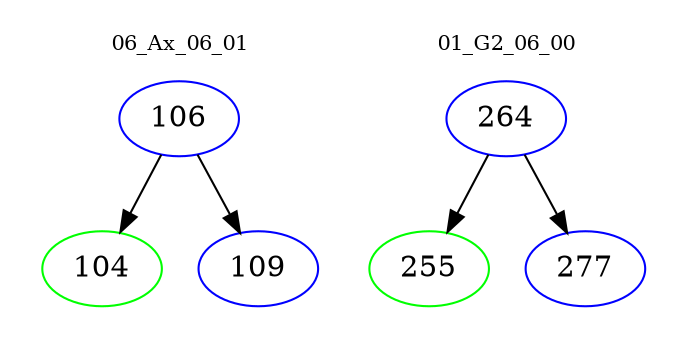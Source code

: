 digraph{
subgraph cluster_0 {
color = white
label = "06_Ax_06_01";
fontsize=10;
T0_106 [label="106", color="blue"]
T0_106 -> T0_104 [color="black"]
T0_104 [label="104", color="green"]
T0_106 -> T0_109 [color="black"]
T0_109 [label="109", color="blue"]
}
subgraph cluster_1 {
color = white
label = "01_G2_06_00";
fontsize=10;
T1_264 [label="264", color="blue"]
T1_264 -> T1_255 [color="black"]
T1_255 [label="255", color="green"]
T1_264 -> T1_277 [color="black"]
T1_277 [label="277", color="blue"]
}
}
